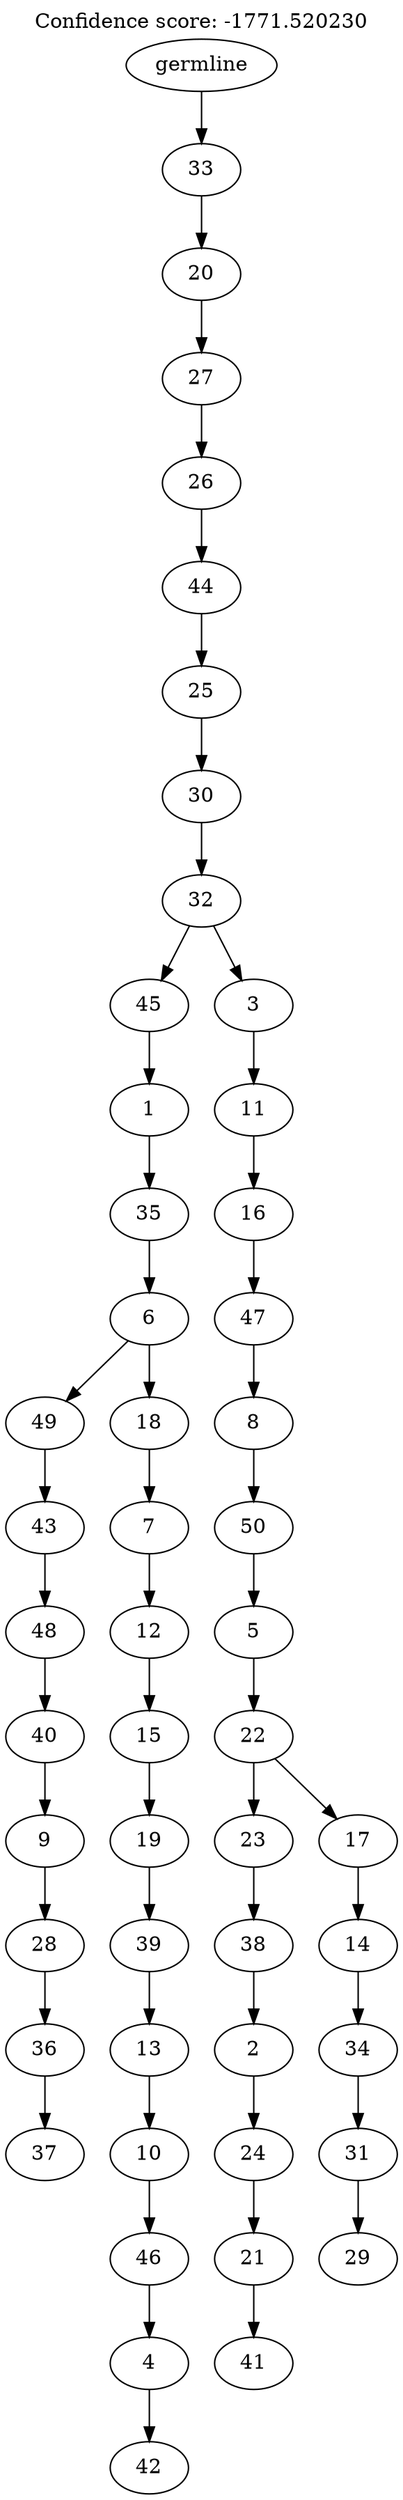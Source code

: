 digraph g {
	"49" -> "50";
	"50" [label="37"];
	"48" -> "49";
	"49" [label="36"];
	"47" -> "48";
	"48" [label="28"];
	"46" -> "47";
	"47" [label="9"];
	"45" -> "46";
	"46" [label="40"];
	"44" -> "45";
	"45" [label="48"];
	"43" -> "44";
	"44" [label="43"];
	"41" -> "42";
	"42" [label="42"];
	"40" -> "41";
	"41" [label="4"];
	"39" -> "40";
	"40" [label="46"];
	"38" -> "39";
	"39" [label="10"];
	"37" -> "38";
	"38" [label="13"];
	"36" -> "37";
	"37" [label="39"];
	"35" -> "36";
	"36" [label="19"];
	"34" -> "35";
	"35" [label="15"];
	"33" -> "34";
	"34" [label="12"];
	"32" -> "33";
	"33" [label="7"];
	"31" -> "32";
	"32" [label="18"];
	"31" -> "43";
	"43" [label="49"];
	"30" -> "31";
	"31" [label="6"];
	"29" -> "30";
	"30" [label="35"];
	"28" -> "29";
	"29" [label="1"];
	"26" -> "27";
	"27" [label="41"];
	"25" -> "26";
	"26" [label="21"];
	"24" -> "25";
	"25" [label="24"];
	"23" -> "24";
	"24" [label="2"];
	"22" -> "23";
	"23" [label="38"];
	"20" -> "21";
	"21" [label="29"];
	"19" -> "20";
	"20" [label="31"];
	"18" -> "19";
	"19" [label="34"];
	"17" -> "18";
	"18" [label="14"];
	"16" -> "17";
	"17" [label="17"];
	"16" -> "22";
	"22" [label="23"];
	"15" -> "16";
	"16" [label="22"];
	"14" -> "15";
	"15" [label="5"];
	"13" -> "14";
	"14" [label="50"];
	"12" -> "13";
	"13" [label="8"];
	"11" -> "12";
	"12" [label="47"];
	"10" -> "11";
	"11" [label="16"];
	"9" -> "10";
	"10" [label="11"];
	"8" -> "9";
	"9" [label="3"];
	"8" -> "28";
	"28" [label="45"];
	"7" -> "8";
	"8" [label="32"];
	"6" -> "7";
	"7" [label="30"];
	"5" -> "6";
	"6" [label="25"];
	"4" -> "5";
	"5" [label="44"];
	"3" -> "4";
	"4" [label="26"];
	"2" -> "3";
	"3" [label="27"];
	"1" -> "2";
	"2" [label="20"];
	"0" -> "1";
	"1" [label="33"];
	"0" [label="germline"];
	labelloc="t";
	label="Confidence score: -1771.520230";
}
